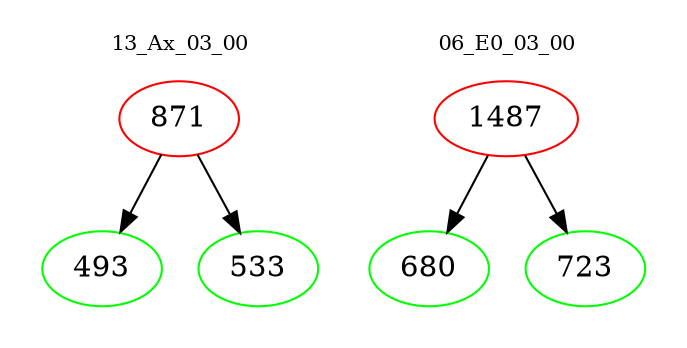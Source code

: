 digraph{
subgraph cluster_0 {
color = white
label = "13_Ax_03_00";
fontsize=10;
T0_871 [label="871", color="red"]
T0_871 -> T0_493 [color="black"]
T0_493 [label="493", color="green"]
T0_871 -> T0_533 [color="black"]
T0_533 [label="533", color="green"]
}
subgraph cluster_1 {
color = white
label = "06_E0_03_00";
fontsize=10;
T1_1487 [label="1487", color="red"]
T1_1487 -> T1_680 [color="black"]
T1_680 [label="680", color="green"]
T1_1487 -> T1_723 [color="black"]
T1_723 [label="723", color="green"]
}
}
